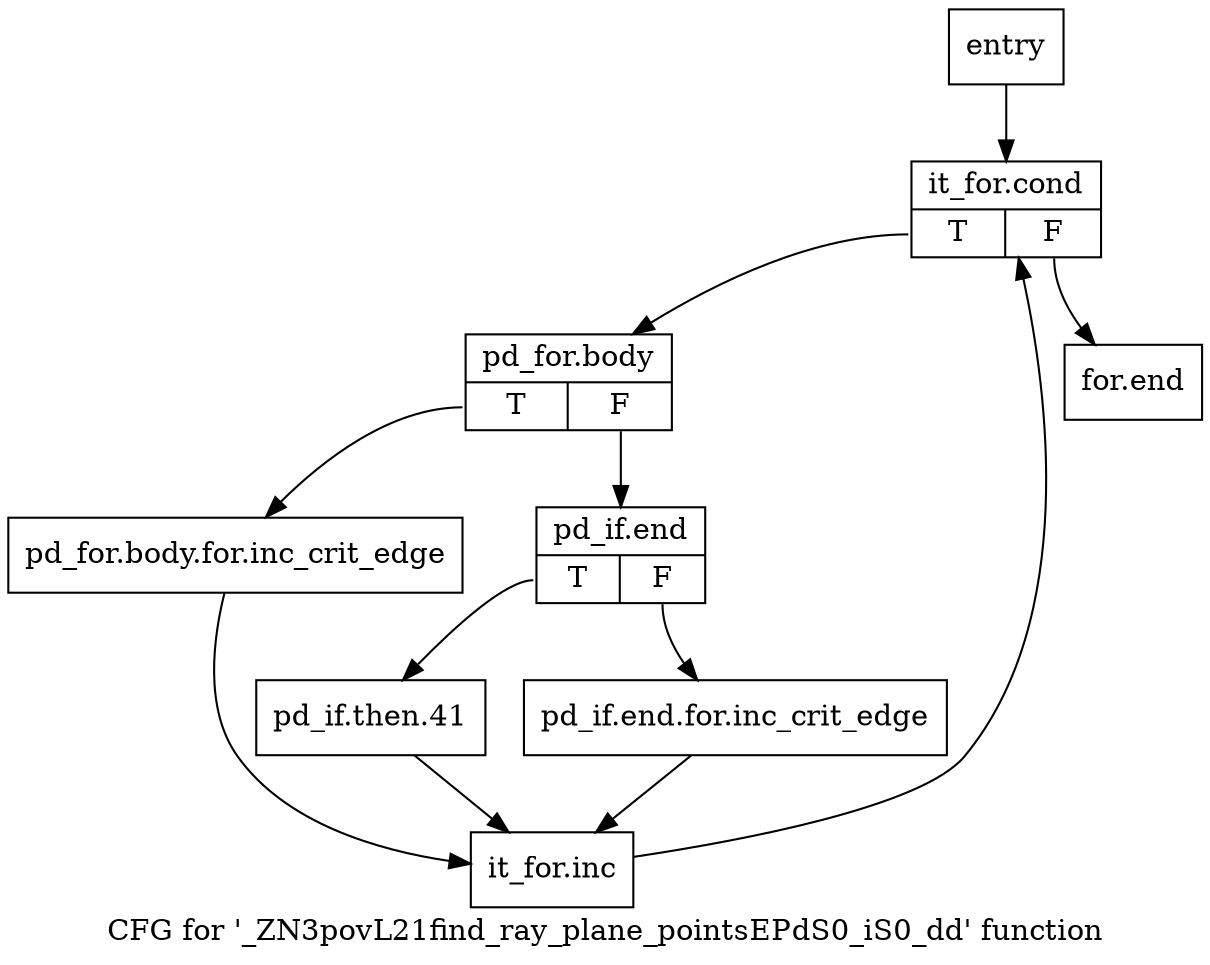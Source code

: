 digraph "CFG for '_ZN3povL21find_ray_plane_pointsEPdS0_iS0_dd' function" {
	label="CFG for '_ZN3povL21find_ray_plane_pointsEPdS0_iS0_dd' function";

	Node0x2010890 [shape=record,label="{entry}"];
	Node0x2010890 -> Node0x20108e0;
	Node0x20108e0 [shape=record,label="{it_for.cond|{<s0>T|<s1>F}}"];
	Node0x20108e0:s0 -> Node0x2010930;
	Node0x20108e0:s1 -> Node0x2010b10;
	Node0x2010930 [shape=record,label="{pd_for.body|{<s0>T|<s1>F}}"];
	Node0x2010930:s0 -> Node0x2010980;
	Node0x2010930:s1 -> Node0x20109d0;
	Node0x2010980 [shape=record,label="{pd_for.body.for.inc_crit_edge}"];
	Node0x2010980 -> Node0x2010ac0;
	Node0x20109d0 [shape=record,label="{pd_if.end|{<s0>T|<s1>F}}"];
	Node0x20109d0:s0 -> Node0x2010a70;
	Node0x20109d0:s1 -> Node0x2010a20;
	Node0x2010a20 [shape=record,label="{pd_if.end.for.inc_crit_edge}"];
	Node0x2010a20 -> Node0x2010ac0;
	Node0x2010a70 [shape=record,label="{pd_if.then.41}"];
	Node0x2010a70 -> Node0x2010ac0;
	Node0x2010ac0 [shape=record,label="{it_for.inc}"];
	Node0x2010ac0 -> Node0x20108e0;
	Node0x2010b10 [shape=record,label="{for.end}"];
}
